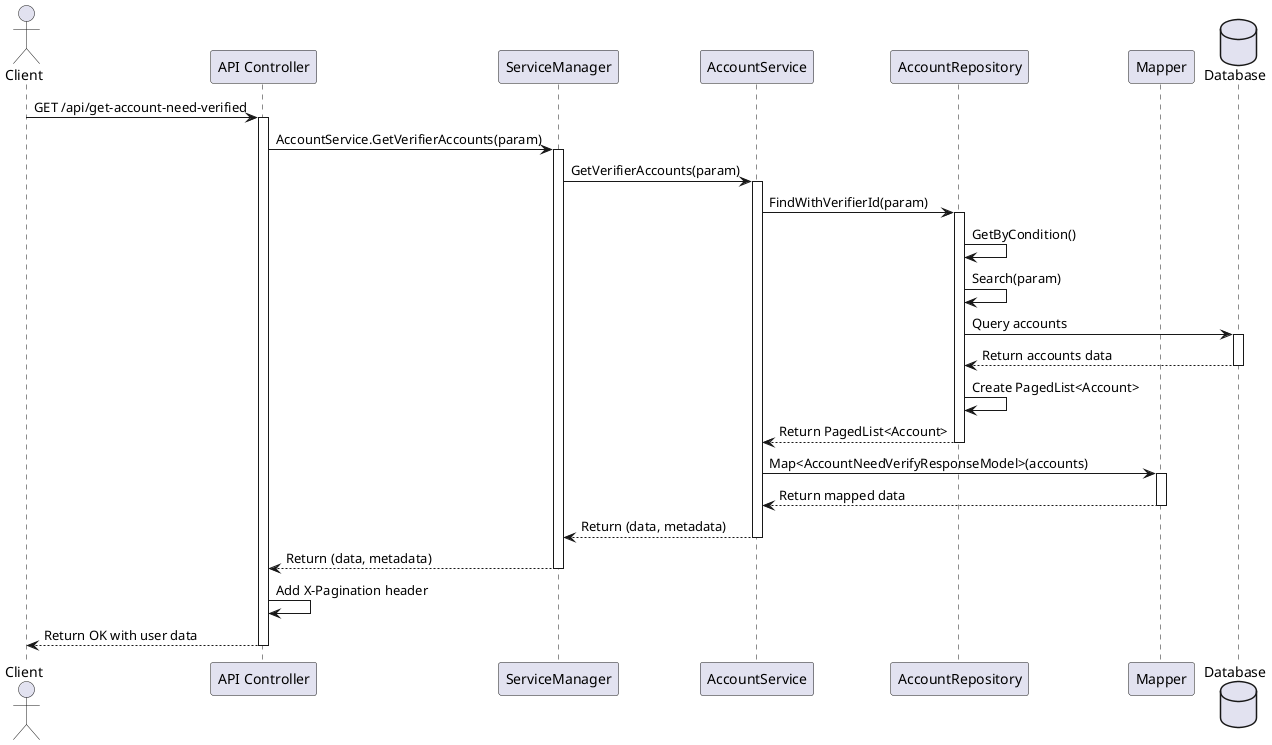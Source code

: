 @startuml
actor Client
participant "API Controller" as Controller
participant "ServiceManager" as ServiceManager
participant "AccountService" as AccountService
participant "AccountRepository" as AccountRepository
participant "Mapper" as Mapper
database "Database" as DB

Client -> Controller : GET /api/get-account-need-verified
activate Controller

Controller -> ServiceManager : AccountService.GetVerifierAccounts(param)
activate ServiceManager

ServiceManager -> AccountService : GetVerifierAccounts(param)
activate AccountService

AccountService -> AccountRepository : FindWithVerifierId(param)
activate AccountRepository

AccountRepository -> AccountRepository : GetByCondition()
AccountRepository -> AccountRepository : Search(param)
AccountRepository -> DB : Query accounts
activate DB
DB --> AccountRepository : Return accounts data
deactivate DB

AccountRepository -> AccountRepository : Create PagedList<Account>
AccountRepository --> AccountService : Return PagedList<Account>
deactivate AccountRepository

AccountService -> Mapper : Map<AccountNeedVerifyResponseModel>(accounts)
activate Mapper
Mapper --> AccountService : Return mapped data
deactivate Mapper

AccountService --> ServiceManager : Return (data, metadata)
deactivate AccountService

ServiceManager --> Controller : Return (data, metadata)
deactivate ServiceManager

Controller -> Controller : Add X-Pagination header
Controller --> Client : Return OK with user data
deactivate Controller
@enduml